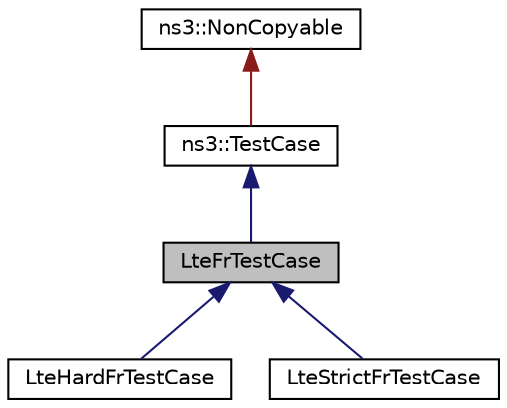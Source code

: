 digraph "LteFrTestCase"
{
 // LATEX_PDF_SIZE
  edge [fontname="Helvetica",fontsize="10",labelfontname="Helvetica",labelfontsize="10"];
  node [fontname="Helvetica",fontsize="10",shape=record];
  Node1 [label="LteFrTestCase",height=0.2,width=0.4,color="black", fillcolor="grey75", style="filled", fontcolor="black",tooltip="Test frequency reuse algorithm."];
  Node2 -> Node1 [dir="back",color="midnightblue",fontsize="10",style="solid",fontname="Helvetica"];
  Node2 [label="ns3::TestCase",height=0.2,width=0.4,color="black", fillcolor="white", style="filled",URL="$classns3_1_1_test_case.html",tooltip="encapsulates test code"];
  Node3 -> Node2 [dir="back",color="firebrick4",fontsize="10",style="solid",fontname="Helvetica"];
  Node3 [label="ns3::NonCopyable",height=0.2,width=0.4,color="black", fillcolor="white", style="filled",URL="$classns3_1_1_non_copyable.html",tooltip="A base class for (non-Singleton) objects which shouldn't be copied."];
  Node1 -> Node4 [dir="back",color="midnightblue",fontsize="10",style="solid",fontname="Helvetica"];
  Node4 [label="LteHardFrTestCase",height=0.2,width=0.4,color="black", fillcolor="white", style="filled",URL="$class_lte_hard_fr_test_case.html",tooltip="Test hard frequency reuse algorithm."];
  Node1 -> Node5 [dir="back",color="midnightblue",fontsize="10",style="solid",fontname="Helvetica"];
  Node5 [label="LteStrictFrTestCase",height=0.2,width=0.4,color="black", fillcolor="white", style="filled",URL="$class_lte_strict_fr_test_case.html",tooltip="Test stric frequency reuse algorithm."];
}
